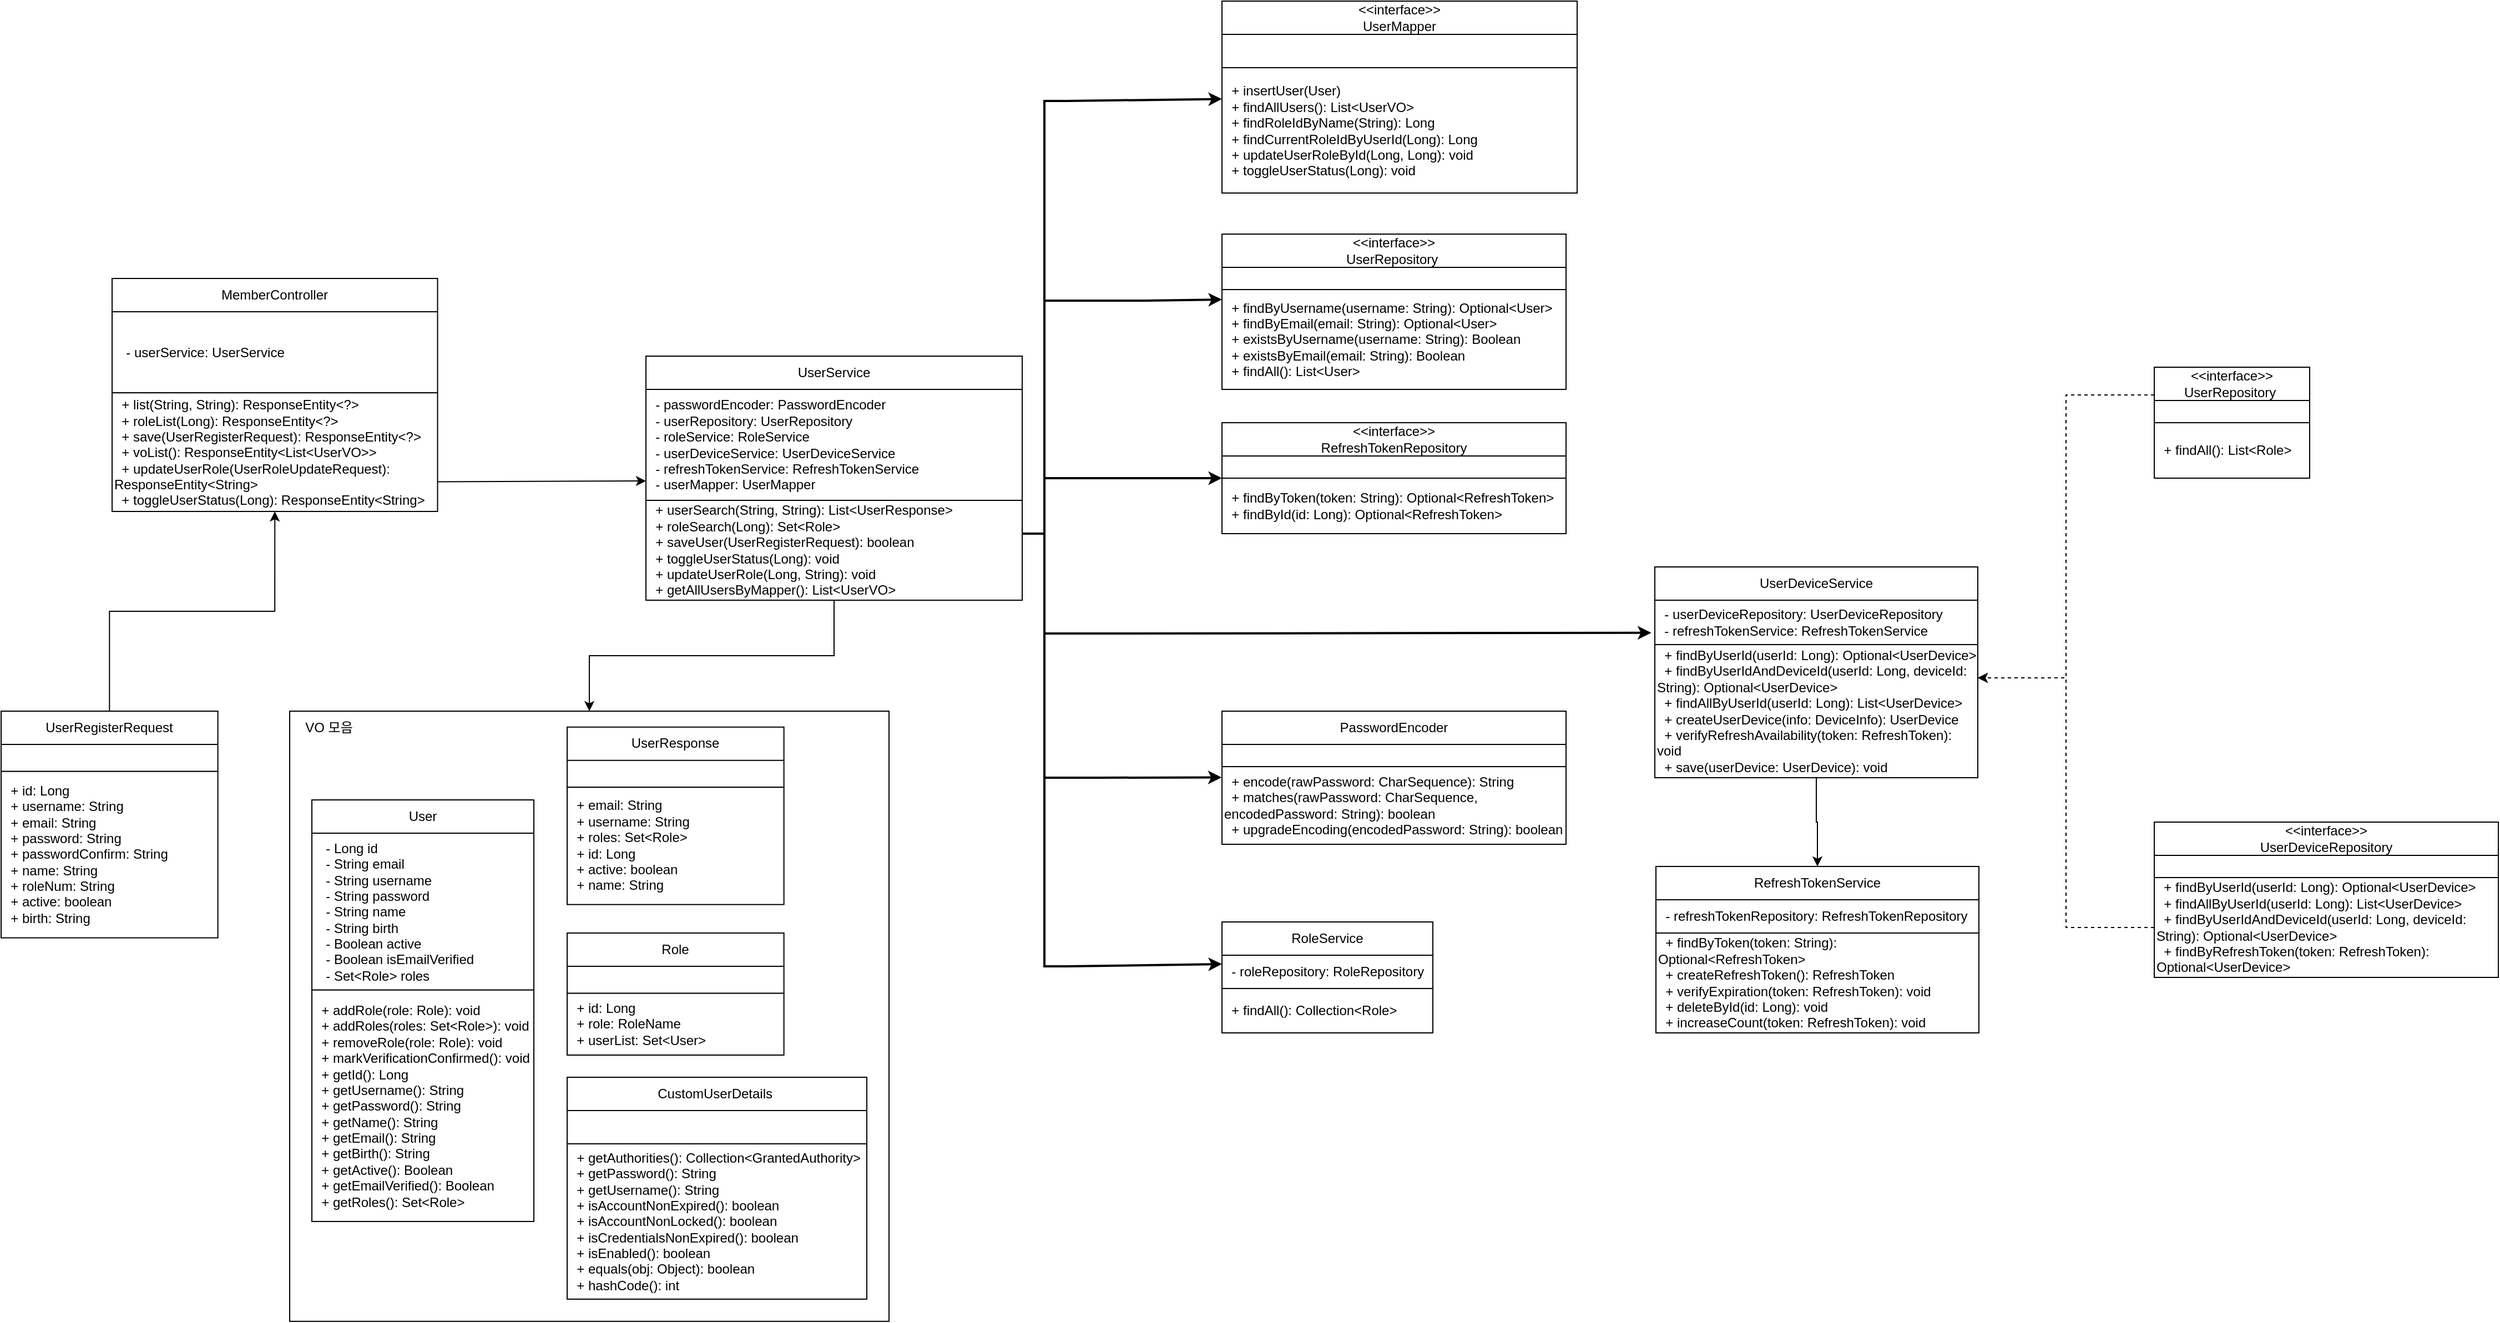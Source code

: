<mxfile version="28.0.4">
  <diagram name="페이지-1" id="z0tpFgdjobZO5iEoDOsN">
    <mxGraphModel dx="6531" dy="2972" grid="1" gridSize="10" guides="1" tooltips="1" connect="1" arrows="1" fold="1" page="1" pageScale="1" pageWidth="827" pageHeight="1169" math="0" shadow="0">
      <root>
        <mxCell id="0" />
        <mxCell id="1" parent="0" />
        <mxCell id="7dQh9ZYbt5HYTAUpEIp--9" value="" style="group" vertex="1" connectable="0" parent="1">
          <mxGeometry x="-150" y="270" width="310" height="210" as="geometry" />
        </mxCell>
        <mxCell id="7dQh9ZYbt5HYTAUpEIp--10" value="&lt;div&gt;&amp;nbsp; + list(String, String): ResponseEntity&amp;lt;?&amp;gt;&lt;/div&gt;&lt;div&gt;&amp;nbsp; + roleList(Long): ResponseEntity&amp;lt;?&amp;gt;&lt;/div&gt;&lt;div&gt;&amp;nbsp; + save(UserRegisterRequest): ResponseEntity&amp;lt;?&amp;gt;&lt;/div&gt;&lt;div&gt;&amp;nbsp; + voList(): ResponseEntity&amp;lt;List&amp;lt;UserVO&amp;gt;&amp;gt;&lt;/div&gt;&lt;div&gt;&amp;nbsp; + updateUserRole(UserRoleUpdateRequest): ResponseEntity&amp;lt;String&amp;gt;&lt;/div&gt;&lt;div&gt;&amp;nbsp; + toggleUserStatus(Long): ResponseEntity&amp;lt;String&amp;gt;&lt;/div&gt;" style="rounded=0;whiteSpace=wrap;html=1;align=left;container=0;" vertex="1" parent="7dQh9ZYbt5HYTAUpEIp--9">
          <mxGeometry y="103.055" width="293.243" height="106.945" as="geometry" />
        </mxCell>
        <mxCell id="7dQh9ZYbt5HYTAUpEIp--11" value="MemberController" style="swimlane;fontStyle=0;childLayout=stackLayout;horizontal=1;startSize=30;horizontalStack=0;resizeParent=1;resizeParentMax=0;resizeLast=0;collapsible=1;marginBottom=0;whiteSpace=wrap;html=1;container=0;" vertex="1" parent="7dQh9ZYbt5HYTAUpEIp--9">
          <mxGeometry width="293.243" height="103.055" as="geometry">
            <mxRectangle x="100" y="80" width="140" height="30" as="alternateBounds" />
          </mxGeometry>
        </mxCell>
        <mxCell id="7dQh9ZYbt5HYTAUpEIp--12" value="&amp;nbsp; - userService: UserService" style="text;strokeColor=none;fillColor=none;align=left;verticalAlign=middle;spacingLeft=4;spacingRight=4;overflow=hidden;points=[[0,0.5],[1,0.5]];portConstraint=eastwest;rotatable=0;whiteSpace=wrap;html=1;container=0;" vertex="1" parent="7dQh9ZYbt5HYTAUpEIp--9">
          <mxGeometry y="35.103" width="293.243" height="64.371" as="geometry" />
        </mxCell>
        <mxCell id="7dQh9ZYbt5HYTAUpEIp--38" value="" style="group" vertex="1" connectable="0" parent="1">
          <mxGeometry x="850" y="20" width="320" height="210" as="geometry" />
        </mxCell>
        <mxCell id="7dQh9ZYbt5HYTAUpEIp--39" value="&lt;div&gt;&amp;lt;&amp;lt;interface&amp;gt;&amp;gt;&lt;/div&gt;UserMapper" style="swimlane;fontStyle=0;childLayout=stackLayout;horizontal=1;startSize=30;horizontalStack=0;resizeParent=1;resizeParentMax=0;resizeLast=0;collapsible=1;marginBottom=0;whiteSpace=wrap;html=1;container=0;" vertex="1" parent="7dQh9ZYbt5HYTAUpEIp--38">
          <mxGeometry width="320" height="60" as="geometry">
            <mxRectangle x="100" y="80" width="140" height="30" as="alternateBounds" />
          </mxGeometry>
        </mxCell>
        <mxCell id="7dQh9ZYbt5HYTAUpEIp--40" value="&lt;div&gt;&amp;nbsp; + insertUser(User)&lt;/div&gt;&lt;div&gt;&amp;nbsp; + findAllUsers(): List&amp;lt;UserVO&amp;gt;&lt;/div&gt;&lt;div&gt;&amp;nbsp; + findRoleIdByName(String): Long&lt;/div&gt;&lt;div&gt;&amp;nbsp; + findCurrentRoleIdByUserId(Long): Long&lt;/div&gt;&lt;div&gt;&amp;nbsp; + updateUserRoleById(Long, Long): void&lt;/div&gt;&lt;div&gt;&amp;nbsp; + toggleUserStatus(Long): void&lt;/div&gt;" style="rounded=0;whiteSpace=wrap;html=1;align=left;container=0;" vertex="1" parent="7dQh9ZYbt5HYTAUpEIp--38">
          <mxGeometry y="60" width="320" height="113" as="geometry" />
        </mxCell>
        <mxCell id="7dQh9ZYbt5HYTAUpEIp--46" value="" style="group" vertex="1" connectable="0" parent="1">
          <mxGeometry x="331" y="340" width="339" height="220" as="geometry" />
        </mxCell>
        <mxCell id="7dQh9ZYbt5HYTAUpEIp--7" value="UserService" style="swimlane;fontStyle=0;childLayout=stackLayout;horizontal=1;startSize=30;horizontalStack=0;resizeParent=1;resizeParentMax=0;resizeLast=0;collapsible=1;marginBottom=0;whiteSpace=wrap;html=1;container=0;" vertex="1" parent="7dQh9ZYbt5HYTAUpEIp--46">
          <mxGeometry width="339" height="130" as="geometry">
            <mxRectangle x="100" y="80" width="140" height="30" as="alternateBounds" />
          </mxGeometry>
        </mxCell>
        <mxCell id="7dQh9ZYbt5HYTAUpEIp--45" value="&lt;div&gt;&amp;nbsp; - passwordEncoder: PasswordEncoder&lt;/div&gt;&lt;div&gt;&amp;nbsp; - userRepository: UserRepository&lt;/div&gt;&lt;div&gt;&amp;nbsp; - roleService: RoleService&lt;/div&gt;&lt;div&gt;&amp;nbsp; - userDeviceService: UserDeviceService&lt;/div&gt;&lt;div&gt;&amp;nbsp; - refreshTokenService: RefreshTokenService&lt;/div&gt;&lt;div&gt;&amp;nbsp; - userMapper: UserMapper&lt;/div&gt;" style="text;html=1;align=left;verticalAlign=middle;resizable=0;points=[];autosize=1;strokeColor=none;fillColor=none;" vertex="1" parent="7dQh9ZYbt5HYTAUpEIp--7">
          <mxGeometry y="30" width="339" height="100" as="geometry" />
        </mxCell>
        <mxCell id="7dQh9ZYbt5HYTAUpEIp--8" value="&lt;div&gt;&amp;nbsp; + userSearch(String, String): List&amp;lt;UserResponse&amp;gt;&lt;/div&gt;&lt;div&gt;&amp;nbsp; + roleSearch(Long): Set&amp;lt;Role&amp;gt;&lt;/div&gt;&lt;div&gt;&amp;nbsp; + saveUser(UserRegisterRequest): boolean&lt;/div&gt;&lt;div&gt;&amp;nbsp; + toggleUserStatus(Long): void&lt;/div&gt;&lt;div&gt;&amp;nbsp; + updateUserRole(Long, String): void&lt;/div&gt;&lt;div&gt;&amp;nbsp; + getAllUsersByMapper(): List&amp;lt;UserVO&amp;gt;&lt;/div&gt;" style="rounded=0;whiteSpace=wrap;html=1;align=left;container=0;" vertex="1" parent="7dQh9ZYbt5HYTAUpEIp--46">
          <mxGeometry y="130" width="339" height="90" as="geometry" />
        </mxCell>
        <mxCell id="7dQh9ZYbt5HYTAUpEIp--47" value="" style="group" vertex="1" connectable="0" parent="1">
          <mxGeometry x="850" y="230" width="310" height="140" as="geometry" />
        </mxCell>
        <mxCell id="7dQh9ZYbt5HYTAUpEIp--20" value="&lt;div&gt;&amp;lt;&amp;lt;interface&amp;gt;&amp;gt;&lt;/div&gt;UserRepository&amp;nbsp;" style="swimlane;fontStyle=0;childLayout=stackLayout;horizontal=1;startSize=30;horizontalStack=0;resizeParent=1;resizeParentMax=0;resizeLast=0;collapsible=1;marginBottom=0;whiteSpace=wrap;html=1;container=0;" vertex="1" parent="7dQh9ZYbt5HYTAUpEIp--47">
          <mxGeometry width="310" height="50" as="geometry">
            <mxRectangle x="100" y="80" width="140" height="30" as="alternateBounds" />
          </mxGeometry>
        </mxCell>
        <mxCell id="7dQh9ZYbt5HYTAUpEIp--21" value="&lt;div&gt;&amp;nbsp; + findByUsername(username: String): Optional&amp;lt;User&amp;gt;&lt;/div&gt;&lt;div&gt;&amp;nbsp; + findByEmail(email: String): Optional&amp;lt;User&amp;gt;&lt;/div&gt;&lt;div&gt;&amp;nbsp; + existsByUsername(username: String): Boolean&lt;/div&gt;&lt;div&gt;&amp;nbsp; + existsByEmail(email: String): Boolean&lt;/div&gt;&lt;div&gt;&amp;nbsp; + findAll(): List&amp;lt;User&amp;gt;&lt;/div&gt;" style="rounded=0;whiteSpace=wrap;html=1;align=left;container=0;" vertex="1" parent="7dQh9ZYbt5HYTAUpEIp--47">
          <mxGeometry y="50" width="310" height="90" as="geometry" />
        </mxCell>
        <mxCell id="7dQh9ZYbt5HYTAUpEIp--48" value="" style="group" vertex="1" connectable="0" parent="1">
          <mxGeometry x="1690" y="350" width="140" height="140" as="geometry" />
        </mxCell>
        <mxCell id="7dQh9ZYbt5HYTAUpEIp--49" value="&lt;div&gt;&amp;lt;&amp;lt;interface&amp;gt;&amp;gt;&lt;/div&gt;UserRepository&amp;nbsp;" style="swimlane;fontStyle=0;childLayout=stackLayout;horizontal=1;startSize=30;horizontalStack=0;resizeParent=1;resizeParentMax=0;resizeLast=0;collapsible=1;marginBottom=0;whiteSpace=wrap;html=1;container=0;" vertex="1" parent="7dQh9ZYbt5HYTAUpEIp--48">
          <mxGeometry width="140" height="50" as="geometry">
            <mxRectangle x="100" y="80" width="140" height="30" as="alternateBounds" />
          </mxGeometry>
        </mxCell>
        <mxCell id="7dQh9ZYbt5HYTAUpEIp--50" value="&amp;nbsp; + findAll(): List&amp;lt;Role&amp;gt;" style="rounded=0;whiteSpace=wrap;html=1;align=left;container=0;" vertex="1" parent="7dQh9ZYbt5HYTAUpEIp--48">
          <mxGeometry y="50" width="140" height="50" as="geometry" />
        </mxCell>
        <mxCell id="7dQh9ZYbt5HYTAUpEIp--52" value="" style="group" vertex="1" connectable="0" parent="1">
          <mxGeometry x="850" y="850" width="190" height="100" as="geometry" />
        </mxCell>
        <mxCell id="7dQh9ZYbt5HYTAUpEIp--17" value="RoleService" style="swimlane;fontStyle=0;childLayout=stackLayout;horizontal=1;startSize=30;horizontalStack=0;resizeParent=1;resizeParentMax=0;resizeLast=0;collapsible=1;marginBottom=0;whiteSpace=wrap;html=1;container=0;" vertex="1" parent="7dQh9ZYbt5HYTAUpEIp--52">
          <mxGeometry width="190" height="90" as="geometry">
            <mxRectangle x="100" y="80" width="140" height="30" as="alternateBounds" />
          </mxGeometry>
        </mxCell>
        <mxCell id="7dQh9ZYbt5HYTAUpEIp--51" value="&amp;nbsp; - roleRepository: RoleRepository" style="text;html=1;align=left;verticalAlign=middle;resizable=0;points=[];autosize=1;strokeColor=none;fillColor=none;" vertex="1" parent="7dQh9ZYbt5HYTAUpEIp--17">
          <mxGeometry y="30" width="190" height="30" as="geometry" />
        </mxCell>
        <mxCell id="7dQh9ZYbt5HYTAUpEIp--112" value="&amp;nbsp; - roleRepository: RoleRepository" style="text;html=1;align=left;verticalAlign=middle;resizable=0;points=[];autosize=1;strokeColor=none;fillColor=none;" vertex="1" parent="7dQh9ZYbt5HYTAUpEIp--17">
          <mxGeometry y="60" width="190" height="30" as="geometry" />
        </mxCell>
        <mxCell id="7dQh9ZYbt5HYTAUpEIp--18" value="&amp;nbsp; + findAll(): Collection&amp;lt;Role&amp;gt;" style="rounded=0;whiteSpace=wrap;html=1;align=left;container=0;" vertex="1" parent="7dQh9ZYbt5HYTAUpEIp--52">
          <mxGeometry y="60" width="190" height="40" as="geometry" />
        </mxCell>
        <mxCell id="7dQh9ZYbt5HYTAUpEIp--58" value="" style="group" vertex="1" connectable="0" parent="1">
          <mxGeometry x="1690" y="760" width="310" height="140" as="geometry" />
        </mxCell>
        <mxCell id="7dQh9ZYbt5HYTAUpEIp--59" value="&lt;div&gt;&amp;lt;&amp;lt;interface&amp;gt;&amp;gt;&lt;/div&gt;UserDeviceRepository" style="swimlane;fontStyle=0;childLayout=stackLayout;horizontal=1;startSize=30;horizontalStack=0;resizeParent=1;resizeParentMax=0;resizeLast=0;collapsible=1;marginBottom=0;whiteSpace=wrap;html=1;container=0;" vertex="1" parent="7dQh9ZYbt5HYTAUpEIp--58">
          <mxGeometry width="310" height="50" as="geometry">
            <mxRectangle x="100" y="80" width="140" height="30" as="alternateBounds" />
          </mxGeometry>
        </mxCell>
        <mxCell id="7dQh9ZYbt5HYTAUpEIp--60" value="&lt;div&gt;&amp;nbsp; + findByUserId(userId: Long): Optional&amp;lt;UserDevice&amp;gt;&lt;/div&gt;&lt;div&gt;&amp;nbsp; + findAllByUserId(userId: Long): List&amp;lt;UserDevice&amp;gt;&lt;/div&gt;&lt;div&gt;&amp;nbsp; + findByUserIdAndDeviceId(userId: Long, deviceId: String): Optional&amp;lt;UserDevice&amp;gt;&lt;/div&gt;&lt;div&gt;&amp;nbsp; + findByRefreshToken(token: RefreshToken): Optional&amp;lt;UserDevice&amp;gt;&lt;/div&gt;" style="rounded=0;whiteSpace=wrap;html=1;align=left;container=0;" vertex="1" parent="7dQh9ZYbt5HYTAUpEIp--58">
          <mxGeometry y="50" width="310" height="90" as="geometry" />
        </mxCell>
        <mxCell id="7dQh9ZYbt5HYTAUpEIp--70" value="" style="group" vertex="1" connectable="0" parent="1">
          <mxGeometry x="850" y="400" width="310" height="100" as="geometry" />
        </mxCell>
        <mxCell id="7dQh9ZYbt5HYTAUpEIp--68" value="&lt;div&gt;&amp;lt;&amp;lt;interface&amp;gt;&amp;gt;&lt;/div&gt;RefreshTokenRepository" style="swimlane;fontStyle=0;childLayout=stackLayout;horizontal=1;startSize=30;horizontalStack=0;resizeParent=1;resizeParentMax=0;resizeLast=0;collapsible=1;marginBottom=0;whiteSpace=wrap;html=1;container=0;" vertex="1" parent="7dQh9ZYbt5HYTAUpEIp--70">
          <mxGeometry width="310" height="50" as="geometry">
            <mxRectangle x="100" y="80" width="140" height="30" as="alternateBounds" />
          </mxGeometry>
        </mxCell>
        <mxCell id="7dQh9ZYbt5HYTAUpEIp--69" value="&lt;div&gt;&amp;nbsp; + findByToken(token: String): Optional&amp;lt;RefreshToken&amp;gt;&lt;/div&gt;&lt;div&gt;&amp;nbsp; + findById(id: Long): Optional&amp;lt;RefreshToken&amp;gt;&lt;/div&gt;" style="rounded=0;whiteSpace=wrap;html=1;align=left;container=0;" vertex="1" parent="7dQh9ZYbt5HYTAUpEIp--70">
          <mxGeometry y="50" width="310" height="50" as="geometry" />
        </mxCell>
        <mxCell id="7dQh9ZYbt5HYTAUpEIp--74" value="" style="group" vertex="1" connectable="0" parent="1">
          <mxGeometry x="850" y="660" width="310" height="120" as="geometry" />
        </mxCell>
        <mxCell id="7dQh9ZYbt5HYTAUpEIp--75" value="PasswordEncoder" style="swimlane;fontStyle=0;childLayout=stackLayout;horizontal=1;startSize=30;horizontalStack=0;resizeParent=1;resizeParentMax=0;resizeLast=0;collapsible=1;marginBottom=0;whiteSpace=wrap;html=1;container=0;" vertex="1" parent="7dQh9ZYbt5HYTAUpEIp--74">
          <mxGeometry width="310" height="50" as="geometry">
            <mxRectangle x="100" y="80" width="140" height="30" as="alternateBounds" />
          </mxGeometry>
        </mxCell>
        <mxCell id="7dQh9ZYbt5HYTAUpEIp--76" value="&lt;div&gt;&amp;nbsp; + encode(rawPassword: CharSequence): String&lt;/div&gt;&lt;div&gt;&amp;nbsp; + matches(rawPassword: CharSequence, encodedPassword: String): boolean&lt;/div&gt;&lt;div&gt;&amp;nbsp; + upgradeEncoding(encodedPassword: String): boolean&lt;/div&gt;" style="rounded=0;whiteSpace=wrap;html=1;align=left;container=0;" vertex="1" parent="7dQh9ZYbt5HYTAUpEIp--74">
          <mxGeometry y="50" width="310" height="70" as="geometry" />
        </mxCell>
        <mxCell id="7dQh9ZYbt5HYTAUpEIp--86" value="" style="group" vertex="1" connectable="0" parent="1">
          <mxGeometry x="-250" y="660" width="195.31" height="204.32" as="geometry" />
        </mxCell>
        <mxCell id="7dQh9ZYbt5HYTAUpEIp--34" value="UserRegisterRequest" style="swimlane;fontStyle=0;childLayout=stackLayout;horizontal=1;startSize=30;horizontalStack=0;resizeParent=1;resizeParentMax=0;resizeLast=0;collapsible=1;marginBottom=0;whiteSpace=wrap;html=1;container=0;" vertex="1" parent="7dQh9ZYbt5HYTAUpEIp--86">
          <mxGeometry width="195.31" height="54.32" as="geometry">
            <mxRectangle x="100" y="80" width="140" height="30" as="alternateBounds" />
          </mxGeometry>
        </mxCell>
        <mxCell id="7dQh9ZYbt5HYTAUpEIp--36" value="&lt;div&gt;&amp;nbsp; + id: Long&lt;/div&gt;&lt;div&gt;&amp;nbsp; + username: String&lt;/div&gt;&lt;div&gt;&amp;nbsp; + email: String&lt;/div&gt;&lt;div&gt;&amp;nbsp; + password: String&lt;/div&gt;&lt;div&gt;&amp;nbsp; + passwordConfirm: String&lt;/div&gt;&lt;div&gt;&amp;nbsp; + name: String&lt;/div&gt;&lt;div&gt;&amp;nbsp; + roleNum: String&lt;/div&gt;&lt;div&gt;&amp;nbsp; + active: boolean&lt;/div&gt;&lt;div&gt;&amp;nbsp; + birth: String&lt;/div&gt;" style="rounded=0;whiteSpace=wrap;html=1;align=left;container=0;" vertex="1" parent="7dQh9ZYbt5HYTAUpEIp--86">
          <mxGeometry y="54.32" width="195.31" height="150" as="geometry" />
        </mxCell>
        <mxCell id="7dQh9ZYbt5HYTAUpEIp--89" value="" style="group" vertex="1" connectable="0" parent="1">
          <mxGeometry x="10" y="660" width="540" height="550" as="geometry" />
        </mxCell>
        <mxCell id="7dQh9ZYbt5HYTAUpEIp--87" value="" style="rounded=0;whiteSpace=wrap;html=1;" vertex="1" parent="7dQh9ZYbt5HYTAUpEIp--89">
          <mxGeometry width="540" height="550" as="geometry" />
        </mxCell>
        <mxCell id="7dQh9ZYbt5HYTAUpEIp--22" value="" style="group" vertex="1" connectable="0" parent="7dQh9ZYbt5HYTAUpEIp--89">
          <mxGeometry x="250" y="330.0" width="270" height="200" as="geometry" />
        </mxCell>
        <mxCell id="7dQh9ZYbt5HYTAUpEIp--23" value="CustomUserDetails&amp;nbsp;" style="swimlane;fontStyle=0;childLayout=stackLayout;horizontal=1;startSize=30;horizontalStack=0;resizeParent=1;resizeParentMax=0;resizeLast=0;collapsible=1;marginBottom=0;whiteSpace=wrap;html=1;container=0;" vertex="1" parent="7dQh9ZYbt5HYTAUpEIp--22">
          <mxGeometry width="270" height="60" as="geometry">
            <mxRectangle x="100" y="80" width="140" height="30" as="alternateBounds" />
          </mxGeometry>
        </mxCell>
        <mxCell id="7dQh9ZYbt5HYTAUpEIp--25" value="&lt;div&gt;&amp;nbsp; + getAuthorities(): Collection&amp;lt;GrantedAuthority&amp;gt;&lt;/div&gt;&lt;div&gt;&amp;nbsp; + getPassword(): String&lt;/div&gt;&lt;div&gt;&amp;nbsp; + getUsername(): String&lt;/div&gt;&lt;div&gt;&amp;nbsp; + isAccountNonExpired(): boolean&lt;/div&gt;&lt;div&gt;&amp;nbsp; + isAccountNonLocked(): boolean&lt;/div&gt;&lt;div&gt;&amp;nbsp; + isCredentialsNonExpired(): boolean&lt;/div&gt;&lt;div&gt;&amp;nbsp; + isEnabled(): boolean&lt;/div&gt;&lt;div&gt;&amp;nbsp; + equals(obj: Object): boolean&lt;/div&gt;&lt;div&gt;&amp;nbsp; + hashCode(): int&lt;/div&gt;" style="rounded=0;whiteSpace=wrap;html=1;align=left;container=0;" vertex="1" parent="7dQh9ZYbt5HYTAUpEIp--22">
          <mxGeometry y="60" width="270" height="140" as="geometry" />
        </mxCell>
        <mxCell id="7dQh9ZYbt5HYTAUpEIp--30" value="" style="group" vertex="1" connectable="0" parent="7dQh9ZYbt5HYTAUpEIp--89">
          <mxGeometry x="20" y="80" width="200" height="380" as="geometry" />
        </mxCell>
        <mxCell id="7dQh9ZYbt5HYTAUpEIp--31" value="User" style="swimlane;fontStyle=0;childLayout=stackLayout;horizontal=1;startSize=30;horizontalStack=0;resizeParent=1;resizeParentMax=0;resizeLast=0;collapsible=1;marginBottom=0;whiteSpace=wrap;html=1;container=0;" vertex="1" parent="7dQh9ZYbt5HYTAUpEIp--30">
          <mxGeometry width="200" height="171.36" as="geometry">
            <mxRectangle x="100" y="80" width="140" height="30" as="alternateBounds" />
          </mxGeometry>
        </mxCell>
        <mxCell id="7dQh9ZYbt5HYTAUpEIp--32" value="&lt;div&gt;&amp;nbsp; - Long id&lt;/div&gt;&lt;div&gt;&amp;nbsp; - String email&lt;/div&gt;&lt;div&gt;&amp;nbsp; - String username&lt;/div&gt;&lt;div&gt;&amp;nbsp; - String password&lt;/div&gt;&lt;div&gt;&amp;nbsp; - String name&lt;/div&gt;&lt;div&gt;&amp;nbsp; - String birth&lt;/div&gt;&lt;div&gt;&amp;nbsp; - Boolean active&lt;/div&gt;&lt;div&gt;&amp;nbsp; - Boolean isEmailVerified&lt;/div&gt;&lt;div&gt;&amp;nbsp; - Set&amp;lt;Role&amp;gt; roles&lt;/div&gt;" style="text;strokeColor=none;fillColor=none;align=left;verticalAlign=middle;spacingLeft=4;spacingRight=4;overflow=hidden;points=[[0,0.5],[1,0.5]];portConstraint=eastwest;rotatable=0;whiteSpace=wrap;html=1;container=0;" vertex="1" parent="7dQh9ZYbt5HYTAUpEIp--30">
          <mxGeometry y="30" width="190" height="141.36" as="geometry" />
        </mxCell>
        <mxCell id="7dQh9ZYbt5HYTAUpEIp--33" value="&lt;div&gt;&amp;nbsp; + addRole(role: Role): void&lt;/div&gt;&lt;div&gt;&amp;nbsp; + addRoles(roles: Set&amp;lt;Role&amp;gt;): void&lt;/div&gt;&lt;div&gt;&amp;nbsp; + removeRole(role: Role): void&lt;/div&gt;&lt;div&gt;&amp;nbsp; + markVerificationConfirmed(): void&lt;/div&gt;&lt;div&gt;&amp;nbsp; + getId(): Long&lt;/div&gt;&lt;div&gt;&amp;nbsp; + getUsername(): String&lt;/div&gt;&lt;div&gt;&amp;nbsp; + getPassword(): String&lt;/div&gt;&lt;div&gt;&amp;nbsp; + getName(): String&lt;/div&gt;&lt;div&gt;&amp;nbsp; + getEmail(): String&lt;/div&gt;&lt;div&gt;&amp;nbsp; + getBirth(): String&lt;/div&gt;&lt;div&gt;&amp;nbsp; + getActive(): Boolean&lt;/div&gt;&lt;div&gt;&amp;nbsp; + getEmailVerified(): Boolean&lt;/div&gt;&lt;div&gt;&amp;nbsp; + getRoles(): Set&amp;lt;Role&amp;gt;&lt;/div&gt;" style="rounded=0;whiteSpace=wrap;html=1;align=left;container=0;" vertex="1" parent="7dQh9ZYbt5HYTAUpEIp--30">
          <mxGeometry y="171.36" width="200" height="208.64" as="geometry" />
        </mxCell>
        <mxCell id="7dQh9ZYbt5HYTAUpEIp--77" value="" style="group" vertex="1" connectable="0" parent="7dQh9ZYbt5HYTAUpEIp--89">
          <mxGeometry x="250" y="14.32" width="195.31" height="160" as="geometry" />
        </mxCell>
        <mxCell id="7dQh9ZYbt5HYTAUpEIp--72" value="UserResponse" style="swimlane;fontStyle=0;childLayout=stackLayout;horizontal=1;startSize=30;horizontalStack=0;resizeParent=1;resizeParentMax=0;resizeLast=0;collapsible=1;marginBottom=0;whiteSpace=wrap;html=1;container=0;" vertex="1" parent="7dQh9ZYbt5HYTAUpEIp--77">
          <mxGeometry width="195.31" height="54.32" as="geometry">
            <mxRectangle x="100" y="80" width="140" height="30" as="alternateBounds" />
          </mxGeometry>
        </mxCell>
        <mxCell id="7dQh9ZYbt5HYTAUpEIp--73" value="&lt;div&gt;&amp;nbsp; + email: String&lt;/div&gt;&lt;div&gt;&amp;nbsp; + username: String&lt;/div&gt;&lt;div&gt;&amp;nbsp; + roles: Set&amp;lt;Role&amp;gt;&lt;/div&gt;&lt;div&gt;&amp;nbsp; + id: Long&lt;/div&gt;&lt;div&gt;&amp;nbsp; + active: boolean&lt;/div&gt;&lt;div&gt;&amp;nbsp; + name: String&lt;/div&gt;" style="rounded=0;whiteSpace=wrap;html=1;align=left;container=0;" vertex="1" parent="7dQh9ZYbt5HYTAUpEIp--77">
          <mxGeometry y="54.32" width="195.31" height="105.68" as="geometry" />
        </mxCell>
        <mxCell id="7dQh9ZYbt5HYTAUpEIp--81" value="" style="group" vertex="1" connectable="0" parent="7dQh9ZYbt5HYTAUpEIp--89">
          <mxGeometry x="250" y="200" width="195.31" height="110" as="geometry" />
        </mxCell>
        <mxCell id="7dQh9ZYbt5HYTAUpEIp--79" value="Role" style="swimlane;fontStyle=0;childLayout=stackLayout;horizontal=1;startSize=30;horizontalStack=0;resizeParent=1;resizeParentMax=0;resizeLast=0;collapsible=1;marginBottom=0;whiteSpace=wrap;html=1;container=0;" vertex="1" parent="7dQh9ZYbt5HYTAUpEIp--81">
          <mxGeometry width="195.31" height="54.32" as="geometry">
            <mxRectangle x="100" y="80" width="140" height="30" as="alternateBounds" />
          </mxGeometry>
        </mxCell>
        <mxCell id="7dQh9ZYbt5HYTAUpEIp--80" value="&lt;div&gt;&amp;nbsp; + id: Long&lt;/div&gt;&lt;div&gt;&amp;nbsp; + role: RoleName&lt;/div&gt;&lt;div&gt;&amp;nbsp; + userList: Set&amp;lt;User&amp;gt;&lt;/div&gt;" style="rounded=0;whiteSpace=wrap;html=1;align=left;container=0;" vertex="1" parent="7dQh9ZYbt5HYTAUpEIp--81">
          <mxGeometry y="54.32" width="195.31" height="55.68" as="geometry" />
        </mxCell>
        <mxCell id="7dQh9ZYbt5HYTAUpEIp--88" value="VO 모음" style="text;html=1;align=center;verticalAlign=middle;resizable=0;points=[];autosize=1;strokeColor=none;fillColor=none;" vertex="1" parent="7dQh9ZYbt5HYTAUpEIp--89">
          <mxGeometry width="70" height="30" as="geometry" />
        </mxCell>
        <mxCell id="7dQh9ZYbt5HYTAUpEIp--98" value="" style="group" vertex="1" connectable="0" parent="1">
          <mxGeometry x="1241" y="800" width="291" height="150" as="geometry" />
        </mxCell>
        <mxCell id="7dQh9ZYbt5HYTAUpEIp--63" value="RefreshTokenService" style="swimlane;fontStyle=0;childLayout=stackLayout;horizontal=1;startSize=30;horizontalStack=0;resizeParent=1;resizeParentMax=0;resizeLast=0;collapsible=1;marginBottom=0;whiteSpace=wrap;html=1;container=0;" vertex="1" parent="7dQh9ZYbt5HYTAUpEIp--98">
          <mxGeometry width="291" height="60" as="geometry">
            <mxRectangle x="100" y="80" width="140" height="30" as="alternateBounds" />
          </mxGeometry>
        </mxCell>
        <mxCell id="7dQh9ZYbt5HYTAUpEIp--65" value="&lt;div&gt;&amp;nbsp; + findByToken(token: String): Optional&amp;lt;RefreshToken&amp;gt;&lt;/div&gt;&lt;div&gt;&amp;nbsp; + createRefreshToken(): RefreshToken&lt;/div&gt;&lt;div&gt;&amp;nbsp; + verifyExpiration(token: RefreshToken): void&lt;/div&gt;&lt;div&gt;&amp;nbsp; + deleteById(id: Long): void&lt;/div&gt;&lt;div&gt;&amp;nbsp; + increaseCount(token: RefreshToken): void&lt;/div&gt;" style="rounded=0;whiteSpace=wrap;html=1;align=left;container=0;" vertex="1" parent="7dQh9ZYbt5HYTAUpEIp--98">
          <mxGeometry y="60" width="291" height="90" as="geometry" />
        </mxCell>
        <mxCell id="7dQh9ZYbt5HYTAUpEIp--64" value="&amp;nbsp; - refreshTokenRepository: RefreshTokenRepository" style="text;html=1;align=left;verticalAlign=middle;resizable=0;points=[];autosize=1;strokeColor=none;fillColor=none;container=0;" vertex="1" parent="7dQh9ZYbt5HYTAUpEIp--98">
          <mxGeometry y="30" width="291" height="30" as="geometry" />
        </mxCell>
        <mxCell id="7dQh9ZYbt5HYTAUpEIp--104" style="edgeStyle=orthogonalEdgeStyle;rounded=0;orthogonalLoop=1;jettySize=auto;html=1;entryX=1;entryY=0.25;entryDx=0;entryDy=0;elbow=vertical;dashed=1;" edge="1" parent="1" source="7dQh9ZYbt5HYTAUpEIp--49" target="7dQh9ZYbt5HYTAUpEIp--55">
          <mxGeometry relative="1" as="geometry" />
        </mxCell>
        <mxCell id="7dQh9ZYbt5HYTAUpEIp--105" style="edgeStyle=orthogonalEdgeStyle;rounded=0;orthogonalLoop=1;jettySize=auto;html=1;entryX=1;entryY=0.25;entryDx=0;entryDy=0;elbow=vertical;dashed=1;" edge="1" parent="1" source="7dQh9ZYbt5HYTAUpEIp--60" target="7dQh9ZYbt5HYTAUpEIp--55">
          <mxGeometry relative="1" as="geometry" />
        </mxCell>
        <mxCell id="7dQh9ZYbt5HYTAUpEIp--106" style="edgeStyle=orthogonalEdgeStyle;rounded=0;orthogonalLoop=1;jettySize=auto;html=1;elbow=vertical;" edge="1" parent="1" source="7dQh9ZYbt5HYTAUpEIp--55" target="7dQh9ZYbt5HYTAUpEIp--63">
          <mxGeometry relative="1" as="geometry" />
        </mxCell>
        <mxCell id="7dQh9ZYbt5HYTAUpEIp--111" value="" style="endArrow=classic;html=1;rounded=0;elbow=vertical;exitX=1;exitY=0.75;exitDx=0;exitDy=0;entryX=0;entryY=0.825;entryDx=0;entryDy=0;entryPerimeter=0;" edge="1" parent="1" source="7dQh9ZYbt5HYTAUpEIp--10" target="7dQh9ZYbt5HYTAUpEIp--45">
          <mxGeometry width="50" height="50" relative="1" as="geometry">
            <mxPoint x="270" y="440" as="sourcePoint" />
            <mxPoint x="320" y="390" as="targetPoint" />
          </mxGeometry>
        </mxCell>
        <mxCell id="7dQh9ZYbt5HYTAUpEIp--118" style="rounded=0;orthogonalLoop=1;jettySize=auto;html=1;exitX=1;exitY=0;exitDx=0;exitDy=0;exitPerimeter=0;entryX=0;entryY=0.25;entryDx=0;entryDy=0;elbow=vertical;strokeWidth=2;" edge="1" parent="1" source="7dQh9ZYbt5HYTAUpEIp--115" target="7dQh9ZYbt5HYTAUpEIp--40">
          <mxGeometry relative="1" as="geometry" />
        </mxCell>
        <mxCell id="7dQh9ZYbt5HYTAUpEIp--115" value="" style="strokeWidth=2;html=1;shape=mxgraph.flowchart.annotation_2;align=left;labelPosition=right;pointerEvents=1;" vertex="1" parent="1">
          <mxGeometry x="670" y="110" width="40" height="780" as="geometry" />
        </mxCell>
        <mxCell id="7dQh9ZYbt5HYTAUpEIp--119" style="rounded=0;orthogonalLoop=1;jettySize=auto;html=1;exitX=1;exitY=0;exitDx=0;exitDy=0;exitPerimeter=0;entryX=0;entryY=0.25;entryDx=0;entryDy=0;elbow=vertical;strokeWidth=2;" edge="1" parent="1">
          <mxGeometry relative="1" as="geometry">
            <mxPoint x="710" y="890" as="sourcePoint" />
            <mxPoint x="850" y="888" as="targetPoint" />
          </mxGeometry>
        </mxCell>
        <mxCell id="7dQh9ZYbt5HYTAUpEIp--122" style="rounded=0;orthogonalLoop=1;jettySize=auto;html=1;exitX=1;exitY=1;exitDx=0;exitDy=0;exitPerimeter=0;entryX=0;entryY=0;entryDx=0;entryDy=0;elbow=vertical;strokeWidth=2;" edge="1" parent="1" source="7dQh9ZYbt5HYTAUpEIp--120" target="7dQh9ZYbt5HYTAUpEIp--69">
          <mxGeometry relative="1" as="geometry" />
        </mxCell>
        <mxCell id="7dQh9ZYbt5HYTAUpEIp--120" value="" style="strokeWidth=2;html=1;shape=mxgraph.flowchart.annotation_1;align=left;pointerEvents=1;" vertex="1" parent="1">
          <mxGeometry x="690" y="290" width="90" height="160" as="geometry" />
        </mxCell>
        <mxCell id="7dQh9ZYbt5HYTAUpEIp--121" style="rounded=0;orthogonalLoop=1;jettySize=auto;html=1;exitX=1;exitY=0;exitDx=0;exitDy=0;exitPerimeter=0;elbow=vertical;strokeWidth=2;" edge="1" parent="1" source="7dQh9ZYbt5HYTAUpEIp--120">
          <mxGeometry relative="1" as="geometry">
            <mxPoint x="850" y="289" as="targetPoint" />
          </mxGeometry>
        </mxCell>
        <mxCell id="7dQh9ZYbt5HYTAUpEIp--125" style="rounded=0;orthogonalLoop=1;jettySize=auto;html=1;exitX=1;exitY=0;exitDx=0;exitDy=0;exitPerimeter=0;entryX=-0.011;entryY=0.735;entryDx=0;entryDy=0;elbow=vertical;entryPerimeter=0;strokeWidth=2;" edge="1" parent="1" source="7dQh9ZYbt5HYTAUpEIp--123" target="7dQh9ZYbt5HYTAUpEIp--56">
          <mxGeometry relative="1" as="geometry" />
        </mxCell>
        <mxCell id="7dQh9ZYbt5HYTAUpEIp--123" value="" style="strokeWidth=2;html=1;shape=mxgraph.flowchart.annotation_1;align=left;pointerEvents=1;" vertex="1" parent="1">
          <mxGeometry x="690" y="590" width="50" height="130" as="geometry" />
        </mxCell>
        <mxCell id="7dQh9ZYbt5HYTAUpEIp--124" style="rounded=0;orthogonalLoop=1;jettySize=auto;html=1;exitX=1;exitY=1;exitDx=0;exitDy=0;exitPerimeter=0;entryX=-0.001;entryY=0.139;entryDx=0;entryDy=0;entryPerimeter=0;elbow=vertical;strokeWidth=2;" edge="1" parent="1" source="7dQh9ZYbt5HYTAUpEIp--123" target="7dQh9ZYbt5HYTAUpEIp--76">
          <mxGeometry relative="1" as="geometry" />
        </mxCell>
        <mxCell id="7dQh9ZYbt5HYTAUpEIp--54" value="UserDeviceService" style="swimlane;fontStyle=0;childLayout=stackLayout;horizontal=1;startSize=30;horizontalStack=0;resizeParent=1;resizeParentMax=0;resizeLast=0;collapsible=1;marginBottom=0;whiteSpace=wrap;html=1;container=0;" vertex="1" parent="1">
          <mxGeometry x="1240" y="530" width="291" height="70" as="geometry">
            <mxRectangle x="100" y="80" width="140" height="30" as="alternateBounds" />
          </mxGeometry>
        </mxCell>
        <mxCell id="7dQh9ZYbt5HYTAUpEIp--56" value="&lt;div&gt;&amp;nbsp; - userDeviceRepository: UserDeviceRepository&lt;/div&gt;&lt;div&gt;&amp;nbsp; - refreshTokenService: RefreshTokenService&lt;/div&gt;" style="text;html=1;align=left;verticalAlign=middle;resizable=0;points=[];autosize=1;strokeColor=none;fillColor=none;" vertex="1" parent="7dQh9ZYbt5HYTAUpEIp--54">
          <mxGeometry y="30" width="291" height="40" as="geometry" />
        </mxCell>
        <mxCell id="7dQh9ZYbt5HYTAUpEIp--55" value="&lt;div&gt;&amp;nbsp; + findByUserId(userId: Long): Optional&amp;lt;UserDevice&amp;gt;&lt;/div&gt;&lt;div&gt;&amp;nbsp; + findByUserIdAndDeviceId(userId: Long, deviceId: String): Optional&amp;lt;UserDevice&amp;gt;&lt;/div&gt;&lt;div&gt;&amp;nbsp; + findAllByUserId(userId: Long): List&amp;lt;UserDevice&amp;gt;&lt;/div&gt;&lt;div&gt;&amp;nbsp; + createUserDevice(info: DeviceInfo): UserDevice&lt;/div&gt;&lt;div&gt;&amp;nbsp; + verifyRefreshAvailability(token: RefreshToken): void&lt;/div&gt;&lt;div&gt;&amp;nbsp; + save(userDevice: UserDevice): void&lt;/div&gt;" style="rounded=0;whiteSpace=wrap;html=1;align=left;container=0;" vertex="1" parent="1">
          <mxGeometry x="1240" y="600" width="291" height="120" as="geometry" />
        </mxCell>
        <mxCell id="7dQh9ZYbt5HYTAUpEIp--126" style="edgeStyle=orthogonalEdgeStyle;rounded=0;orthogonalLoop=1;jettySize=auto;html=1;entryX=0.5;entryY=0;entryDx=0;entryDy=0;elbow=vertical;" edge="1" parent="1" source="7dQh9ZYbt5HYTAUpEIp--8" target="7dQh9ZYbt5HYTAUpEIp--87">
          <mxGeometry relative="1" as="geometry" />
        </mxCell>
        <mxCell id="7dQh9ZYbt5HYTAUpEIp--127" style="edgeStyle=orthogonalEdgeStyle;rounded=0;orthogonalLoop=1;jettySize=auto;html=1;entryX=0.5;entryY=1;entryDx=0;entryDy=0;elbow=vertical;" edge="1" parent="1" source="7dQh9ZYbt5HYTAUpEIp--34" target="7dQh9ZYbt5HYTAUpEIp--10">
          <mxGeometry relative="1" as="geometry" />
        </mxCell>
      </root>
    </mxGraphModel>
  </diagram>
</mxfile>
